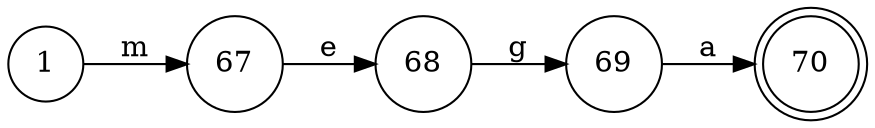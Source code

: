 digraph{
	rankdir = LR;
	70 [shape=doublecircle]
	node [shape=circle]
	1 -> 67 [label="m"]
	67 -> 68 [label="e"]
	68 -> 69 [label="g"]
	69 -> 70 [label="a"]
}
